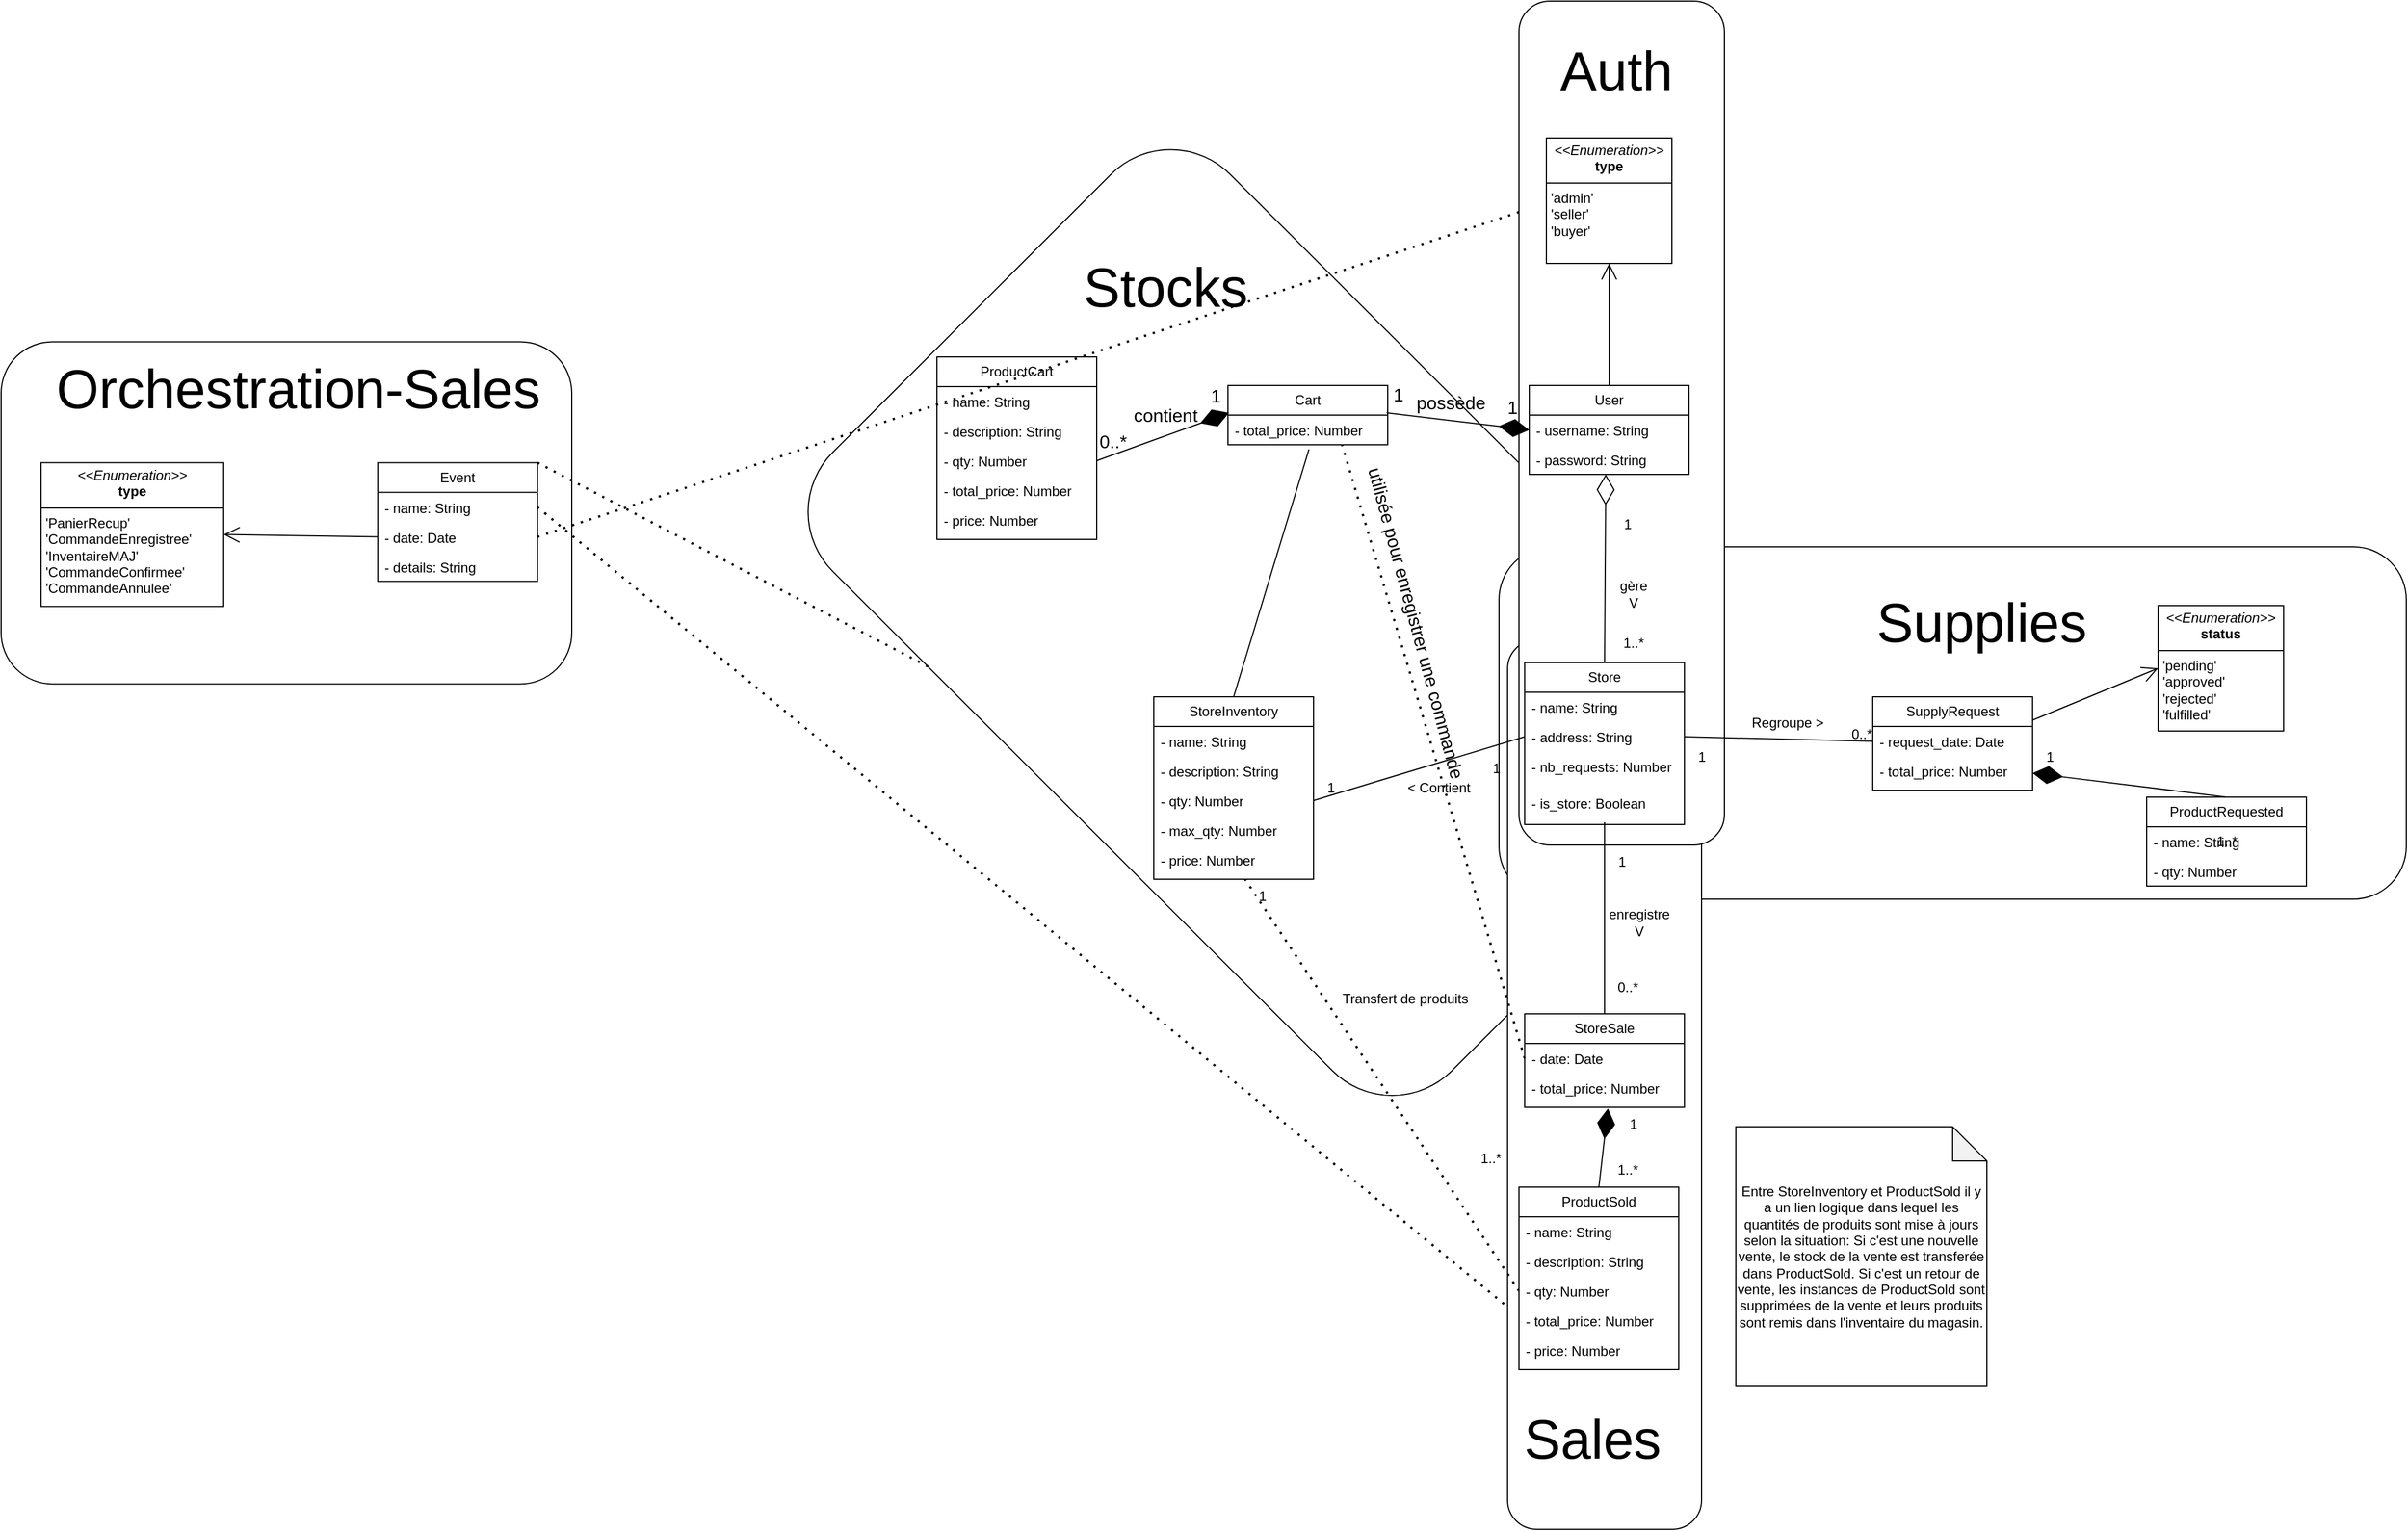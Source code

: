 <mxfile version="28.0.4">
  <diagram name="Page-1" id="k3tzlB8XghA4WyJ-DVOV">
    <mxGraphModel dx="3365" dy="1857" grid="1" gridSize="10" guides="1" tooltips="1" connect="1" arrows="1" fold="1" page="1" pageScale="1" pageWidth="850" pageHeight="1100" math="0" shadow="0">
      <root>
        <mxCell id="0" />
        <mxCell id="1" parent="0" />
        <mxCell id="zr7w39bFrzsVomgF9hFP-11" value="" style="rounded=1;whiteSpace=wrap;html=1;strokeColor=light-dark(#000000,#7F00FF);" vertex="1" parent="1">
          <mxGeometry x="-980" y="-251.27" width="500" height="300" as="geometry" />
        </mxCell>
        <mxCell id="dIE_9AlhpWobjz6JdOX3-5" value="" style="rounded=1;whiteSpace=wrap;html=1;rotation=45;strokeColor=light-dark(#000000,#FF0000);" parent="1" vertex="1">
          <mxGeometry x="-241.72" y="-251.27" width="767.05" height="492.43" as="geometry" />
        </mxCell>
        <mxCell id="dIE_9AlhpWobjz6JdOX3-2" value="" style="rounded=1;whiteSpace=wrap;html=1;strokeColor=light-dark(#000000,#3333FF);" parent="1" vertex="1">
          <mxGeometry x="332.5" y="-71.5" width="795" height="309" as="geometry" />
        </mxCell>
        <mxCell id="dIE_9AlhpWobjz6JdOX3-4" value="" style="rounded=1;whiteSpace=wrap;html=1;strokeColor=light-dark(#000000,#CCCC00);" parent="1" vertex="1">
          <mxGeometry x="340" y="10" width="170" height="780" as="geometry" />
        </mxCell>
        <mxCell id="dIE_9AlhpWobjz6JdOX3-3" value="" style="rounded=1;whiteSpace=wrap;html=1;strokeColor=light-dark(#000000,#00FF00);" parent="1" vertex="1">
          <mxGeometry x="350" y="-550" width="180" height="740" as="geometry" />
        </mxCell>
        <mxCell id="zQhMr7AfknGwRGQQnedS-1" value="Store" style="swimlane;fontStyle=0;childLayout=stackLayout;horizontal=1;startSize=26;fillColor=none;horizontalStack=0;resizeParent=1;resizeParentMax=0;resizeLast=0;collapsible=1;marginBottom=0;whiteSpace=wrap;html=1;" parent="1" vertex="1">
          <mxGeometry x="355" y="30" width="140" height="142" as="geometry" />
        </mxCell>
        <mxCell id="zQhMr7AfknGwRGQQnedS-2" value="- name: String" style="text;strokeColor=none;fillColor=none;align=left;verticalAlign=top;spacingLeft=4;spacingRight=4;overflow=hidden;rotatable=0;points=[[0,0.5],[1,0.5]];portConstraint=eastwest;whiteSpace=wrap;html=1;" parent="zQhMr7AfknGwRGQQnedS-1" vertex="1">
          <mxGeometry y="26" width="140" height="26" as="geometry" />
        </mxCell>
        <mxCell id="zQhMr7AfknGwRGQQnedS-3" value="- address: String" style="text;strokeColor=none;fillColor=none;align=left;verticalAlign=top;spacingLeft=4;spacingRight=4;overflow=hidden;rotatable=0;points=[[0,0.5],[1,0.5]];portConstraint=eastwest;whiteSpace=wrap;html=1;" parent="zQhMr7AfknGwRGQQnedS-1" vertex="1">
          <mxGeometry y="52" width="140" height="26" as="geometry" />
        </mxCell>
        <mxCell id="zQhMr7AfknGwRGQQnedS-4" value="- nb_requests: Number" style="text;strokeColor=none;fillColor=none;align=left;verticalAlign=top;spacingLeft=4;spacingRight=4;overflow=hidden;rotatable=0;points=[[0,0.5],[1,0.5]];portConstraint=eastwest;whiteSpace=wrap;html=1;" parent="zQhMr7AfknGwRGQQnedS-1" vertex="1">
          <mxGeometry y="78" width="140" height="32" as="geometry" />
        </mxCell>
        <mxCell id="6a12NX3yjwQNqYNZVY4e-1" value="- is_store: Boolean" style="text;strokeColor=none;fillColor=none;align=left;verticalAlign=top;spacingLeft=4;spacingRight=4;overflow=hidden;rotatable=0;points=[[0,0.5],[1,0.5]];portConstraint=eastwest;whiteSpace=wrap;html=1;" parent="zQhMr7AfknGwRGQQnedS-1" vertex="1">
          <mxGeometry y="110" width="140" height="32" as="geometry" />
        </mxCell>
        <mxCell id="zQhMr7AfknGwRGQQnedS-5" value="StoreInventory" style="swimlane;fontStyle=0;childLayout=stackLayout;horizontal=1;startSize=26;fillColor=none;horizontalStack=0;resizeParent=1;resizeParentMax=0;resizeLast=0;collapsible=1;marginBottom=0;whiteSpace=wrap;html=1;" parent="1" vertex="1">
          <mxGeometry x="30" y="60" width="140" height="160" as="geometry" />
        </mxCell>
        <mxCell id="zQhMr7AfknGwRGQQnedS-6" value="- name: String" style="text;strokeColor=none;fillColor=none;align=left;verticalAlign=top;spacingLeft=4;spacingRight=4;overflow=hidden;rotatable=0;points=[[0,0.5],[1,0.5]];portConstraint=eastwest;whiteSpace=wrap;html=1;" parent="zQhMr7AfknGwRGQQnedS-5" vertex="1">
          <mxGeometry y="26" width="140" height="26" as="geometry" />
        </mxCell>
        <mxCell id="zQhMr7AfknGwRGQQnedS-7" value="- description: String" style="text;strokeColor=none;fillColor=none;align=left;verticalAlign=top;spacingLeft=4;spacingRight=4;overflow=hidden;rotatable=0;points=[[0,0.5],[1,0.5]];portConstraint=eastwest;whiteSpace=wrap;html=1;" parent="zQhMr7AfknGwRGQQnedS-5" vertex="1">
          <mxGeometry y="52" width="140" height="26" as="geometry" />
        </mxCell>
        <mxCell id="zQhMr7AfknGwRGQQnedS-9" value="- qty: Number" style="text;strokeColor=none;fillColor=none;align=left;verticalAlign=top;spacingLeft=4;spacingRight=4;overflow=hidden;rotatable=0;points=[[0,0.5],[1,0.5]];portConstraint=eastwest;whiteSpace=wrap;html=1;" parent="zQhMr7AfknGwRGQQnedS-5" vertex="1">
          <mxGeometry y="78" width="140" height="26" as="geometry" />
        </mxCell>
        <mxCell id="zQhMr7AfknGwRGQQnedS-10" value="- max_qty: Number" style="text;strokeColor=none;fillColor=none;align=left;verticalAlign=top;spacingLeft=4;spacingRight=4;overflow=hidden;rotatable=0;points=[[0,0.5],[1,0.5]];portConstraint=eastwest;whiteSpace=wrap;html=1;" parent="zQhMr7AfknGwRGQQnedS-5" vertex="1">
          <mxGeometry y="104" width="140" height="26" as="geometry" />
        </mxCell>
        <mxCell id="zQhMr7AfknGwRGQQnedS-8" value="- price: Number" style="text;strokeColor=none;fillColor=none;align=left;verticalAlign=top;spacingLeft=4;spacingRight=4;overflow=hidden;rotatable=0;points=[[0,0.5],[1,0.5]];portConstraint=eastwest;whiteSpace=wrap;html=1;" parent="zQhMr7AfknGwRGQQnedS-5" vertex="1">
          <mxGeometry y="130" width="140" height="30" as="geometry" />
        </mxCell>
        <mxCell id="zQhMr7AfknGwRGQQnedS-11" value="ProductSold" style="swimlane;fontStyle=0;childLayout=stackLayout;horizontal=1;startSize=26;fillColor=none;horizontalStack=0;resizeParent=1;resizeParentMax=0;resizeLast=0;collapsible=1;marginBottom=0;whiteSpace=wrap;html=1;" parent="1" vertex="1">
          <mxGeometry x="350" y="490" width="140" height="160" as="geometry" />
        </mxCell>
        <mxCell id="zQhMr7AfknGwRGQQnedS-12" value="- name: String" style="text;strokeColor=none;fillColor=none;align=left;verticalAlign=top;spacingLeft=4;spacingRight=4;overflow=hidden;rotatable=0;points=[[0,0.5],[1,0.5]];portConstraint=eastwest;whiteSpace=wrap;html=1;" parent="zQhMr7AfknGwRGQQnedS-11" vertex="1">
          <mxGeometry y="26" width="140" height="26" as="geometry" />
        </mxCell>
        <mxCell id="zQhMr7AfknGwRGQQnedS-13" value="- description: String" style="text;strokeColor=none;fillColor=none;align=left;verticalAlign=top;spacingLeft=4;spacingRight=4;overflow=hidden;rotatable=0;points=[[0,0.5],[1,0.5]];portConstraint=eastwest;whiteSpace=wrap;html=1;" parent="zQhMr7AfknGwRGQQnedS-11" vertex="1">
          <mxGeometry y="52" width="140" height="26" as="geometry" />
        </mxCell>
        <mxCell id="zQhMr7AfknGwRGQQnedS-14" value="- qty: Number" style="text;strokeColor=none;fillColor=none;align=left;verticalAlign=top;spacingLeft=4;spacingRight=4;overflow=hidden;rotatable=0;points=[[0,0.5],[1,0.5]];portConstraint=eastwest;whiteSpace=wrap;html=1;" parent="zQhMr7AfknGwRGQQnedS-11" vertex="1">
          <mxGeometry y="78" width="140" height="26" as="geometry" />
        </mxCell>
        <mxCell id="zQhMr7AfknGwRGQQnedS-15" value="- total_price: Number" style="text;strokeColor=none;fillColor=none;align=left;verticalAlign=top;spacingLeft=4;spacingRight=4;overflow=hidden;rotatable=0;points=[[0,0.5],[1,0.5]];portConstraint=eastwest;whiteSpace=wrap;html=1;" parent="zQhMr7AfknGwRGQQnedS-11" vertex="1">
          <mxGeometry y="104" width="140" height="26" as="geometry" />
        </mxCell>
        <mxCell id="zQhMr7AfknGwRGQQnedS-16" value="- price: Number" style="text;strokeColor=none;fillColor=none;align=left;verticalAlign=top;spacingLeft=4;spacingRight=4;overflow=hidden;rotatable=0;points=[[0,0.5],[1,0.5]];portConstraint=eastwest;whiteSpace=wrap;html=1;" parent="zQhMr7AfknGwRGQQnedS-11" vertex="1">
          <mxGeometry y="130" width="140" height="30" as="geometry" />
        </mxCell>
        <mxCell id="zQhMr7AfknGwRGQQnedS-17" value="StoreSale" style="swimlane;fontStyle=0;childLayout=stackLayout;horizontal=1;startSize=26;fillColor=none;horizontalStack=0;resizeParent=1;resizeParentMax=0;resizeLast=0;collapsible=1;marginBottom=0;whiteSpace=wrap;html=1;" parent="1" vertex="1">
          <mxGeometry x="355" y="338" width="140" height="82" as="geometry" />
        </mxCell>
        <mxCell id="zQhMr7AfknGwRGQQnedS-21" value="- date: Date" style="text;strokeColor=none;fillColor=none;align=left;verticalAlign=top;spacingLeft=4;spacingRight=4;overflow=hidden;rotatable=0;points=[[0,0.5],[1,0.5]];portConstraint=eastwest;whiteSpace=wrap;html=1;" parent="zQhMr7AfknGwRGQQnedS-17" vertex="1">
          <mxGeometry y="26" width="140" height="26" as="geometry" />
        </mxCell>
        <mxCell id="zQhMr7AfknGwRGQQnedS-22" value="- total_price: Number" style="text;strokeColor=none;fillColor=none;align=left;verticalAlign=top;spacingLeft=4;spacingRight=4;overflow=hidden;rotatable=0;points=[[0,0.5],[1,0.5]];portConstraint=eastwest;whiteSpace=wrap;html=1;" parent="zQhMr7AfknGwRGQQnedS-17" vertex="1">
          <mxGeometry y="52" width="140" height="30" as="geometry" />
        </mxCell>
        <mxCell id="zQhMr7AfknGwRGQQnedS-27" value="SupplyRequest" style="swimlane;fontStyle=0;childLayout=stackLayout;horizontal=1;startSize=26;fillColor=none;horizontalStack=0;resizeParent=1;resizeParentMax=0;resizeLast=0;collapsible=1;marginBottom=0;whiteSpace=wrap;html=1;" parent="1" vertex="1">
          <mxGeometry x="660" y="60" width="140" height="82" as="geometry" />
        </mxCell>
        <mxCell id="zQhMr7AfknGwRGQQnedS-28" value="- request_date: Date" style="text;strokeColor=none;fillColor=none;align=left;verticalAlign=top;spacingLeft=4;spacingRight=4;overflow=hidden;rotatable=0;points=[[0,0.5],[1,0.5]];portConstraint=eastwest;whiteSpace=wrap;html=1;" parent="zQhMr7AfknGwRGQQnedS-27" vertex="1">
          <mxGeometry y="26" width="140" height="26" as="geometry" />
        </mxCell>
        <mxCell id="zQhMr7AfknGwRGQQnedS-29" value="- total_price: Number" style="text;strokeColor=none;fillColor=none;align=left;verticalAlign=top;spacingLeft=4;spacingRight=4;overflow=hidden;rotatable=0;points=[[0,0.5],[1,0.5]];portConstraint=eastwest;whiteSpace=wrap;html=1;" parent="zQhMr7AfknGwRGQQnedS-27" vertex="1">
          <mxGeometry y="52" width="140" height="30" as="geometry" />
        </mxCell>
        <mxCell id="zQhMr7AfknGwRGQQnedS-30" value="&lt;p style=&quot;margin:0px;margin-top:4px;text-align:center;&quot;&gt;&lt;i&gt;&amp;lt;&amp;lt;Enumeration&amp;gt;&amp;gt;&lt;/i&gt;&lt;br&gt;&lt;b&gt;status&lt;/b&gt;&lt;/p&gt;&lt;hr size=&quot;1&quot; style=&quot;border-style:solid;&quot;&gt;&lt;p style=&quot;margin:0px;margin-left:4px;&quot;&gt;&#39;pending&#39;&lt;/p&gt;&lt;p style=&quot;margin:0px;margin-left:4px;&quot;&gt;&#39;approved&#39;&lt;/p&gt;&lt;p style=&quot;margin:0px;margin-left:4px;&quot;&gt;&#39;rejected&#39;&lt;/p&gt;&lt;p style=&quot;margin:0px;margin-left:4px;&quot;&gt;&#39;fulfilled&#39;&lt;/p&gt;" style="verticalAlign=top;align=left;overflow=fill;html=1;whiteSpace=wrap;" parent="1" vertex="1">
          <mxGeometry x="910" y="-20" width="110" height="110" as="geometry" />
        </mxCell>
        <mxCell id="zQhMr7AfknGwRGQQnedS-31" value="ProductRequested" style="swimlane;fontStyle=0;childLayout=stackLayout;horizontal=1;startSize=26;fillColor=none;horizontalStack=0;resizeParent=1;resizeParentMax=0;resizeLast=0;collapsible=1;marginBottom=0;whiteSpace=wrap;html=1;" parent="1" vertex="1">
          <mxGeometry x="900" y="148" width="140" height="78" as="geometry" />
        </mxCell>
        <mxCell id="zQhMr7AfknGwRGQQnedS-32" value="- name: String" style="text;strokeColor=none;fillColor=none;align=left;verticalAlign=top;spacingLeft=4;spacingRight=4;overflow=hidden;rotatable=0;points=[[0,0.5],[1,0.5]];portConstraint=eastwest;whiteSpace=wrap;html=1;" parent="zQhMr7AfknGwRGQQnedS-31" vertex="1">
          <mxGeometry y="26" width="140" height="26" as="geometry" />
        </mxCell>
        <mxCell id="zQhMr7AfknGwRGQQnedS-34" value="- qty: Number" style="text;strokeColor=none;fillColor=none;align=left;verticalAlign=top;spacingLeft=4;spacingRight=4;overflow=hidden;rotatable=0;points=[[0,0.5],[1,0.5]];portConstraint=eastwest;whiteSpace=wrap;html=1;" parent="zQhMr7AfknGwRGQQnedS-31" vertex="1">
          <mxGeometry y="52" width="140" height="26" as="geometry" />
        </mxCell>
        <mxCell id="zQhMr7AfknGwRGQQnedS-43" value="" style="endArrow=open;endFill=1;endSize=12;html=1;rounded=0;exitX=1;exitY=0.25;exitDx=0;exitDy=0;entryX=0;entryY=0.5;entryDx=0;entryDy=0;" parent="1" source="zQhMr7AfknGwRGQQnedS-27" target="zQhMr7AfknGwRGQQnedS-30" edge="1">
          <mxGeometry width="160" relative="1" as="geometry">
            <mxPoint x="510" y="650" as="sourcePoint" />
            <mxPoint x="780" y="380" as="targetPoint" />
          </mxGeometry>
        </mxCell>
        <mxCell id="zQhMr7AfknGwRGQQnedS-44" value="" style="endArrow=diamondThin;endFill=1;endSize=24;html=1;rounded=0;entryX=1;entryY=0.5;entryDx=0;entryDy=0;exitX=0.5;exitY=0;exitDx=0;exitDy=0;" parent="1" source="zQhMr7AfknGwRGQQnedS-31" target="zQhMr7AfknGwRGQQnedS-29" edge="1">
          <mxGeometry width="160" relative="1" as="geometry">
            <mxPoint x="570" y="590" as="sourcePoint" />
            <mxPoint x="730" y="590" as="targetPoint" />
          </mxGeometry>
        </mxCell>
        <mxCell id="zQhMr7AfknGwRGQQnedS-45" value="" style="endArrow=diamondThin;endFill=1;endSize=24;html=1;rounded=0;entryX=0.521;entryY=1.033;entryDx=0;entryDy=0;entryPerimeter=0;exitX=0.5;exitY=0;exitDx=0;exitDy=0;" parent="1" source="zQhMr7AfknGwRGQQnedS-11" target="zQhMr7AfknGwRGQQnedS-22" edge="1">
          <mxGeometry width="160" relative="1" as="geometry">
            <mxPoint x="170" y="550" as="sourcePoint" />
            <mxPoint x="330" y="550" as="targetPoint" />
          </mxGeometry>
        </mxCell>
        <mxCell id="zQhMr7AfknGwRGQQnedS-46" value="1" style="text;html=1;align=center;verticalAlign=middle;resizable=0;points=[];autosize=1;strokeColor=none;fillColor=none;" parent="1" vertex="1">
          <mxGeometry x="435" y="420" width="30" height="30" as="geometry" />
        </mxCell>
        <mxCell id="zQhMr7AfknGwRGQQnedS-47" value="1..*" style="text;html=1;align=center;verticalAlign=middle;resizable=0;points=[];autosize=1;strokeColor=none;fillColor=none;" parent="1" vertex="1">
          <mxGeometry x="425" y="460" width="40" height="30" as="geometry" />
        </mxCell>
        <mxCell id="zQhMr7AfknGwRGQQnedS-48" value="1" style="text;html=1;align=center;verticalAlign=middle;resizable=0;points=[];autosize=1;strokeColor=none;fillColor=none;" parent="1" vertex="1">
          <mxGeometry x="800" y="98" width="30" height="30" as="geometry" />
        </mxCell>
        <mxCell id="zQhMr7AfknGwRGQQnedS-49" value="1..*" style="text;html=1;align=center;verticalAlign=middle;resizable=0;points=[];autosize=1;strokeColor=none;fillColor=none;" parent="1" vertex="1">
          <mxGeometry x="950" y="172" width="40" height="30" as="geometry" />
        </mxCell>
        <mxCell id="zQhMr7AfknGwRGQQnedS-51" value="" style="endArrow=none;html=1;rounded=0;entryX=0;entryY=0.5;entryDx=0;entryDy=0;exitX=1;exitY=0.5;exitDx=0;exitDy=0;" parent="1" source="zQhMr7AfknGwRGQQnedS-9" target="zQhMr7AfknGwRGQQnedS-3" edge="1">
          <mxGeometry width="50" height="50" relative="1" as="geometry">
            <mxPoint x="150" y="270" as="sourcePoint" />
            <mxPoint x="200" y="220" as="targetPoint" />
          </mxGeometry>
        </mxCell>
        <mxCell id="zQhMr7AfknGwRGQQnedS-52" value="" style="endArrow=none;html=1;rounded=0;entryX=0.5;entryY=0.938;entryDx=0;entryDy=0;entryPerimeter=0;exitX=0.5;exitY=0;exitDx=0;exitDy=0;" parent="1" source="zQhMr7AfknGwRGQQnedS-17" target="6a12NX3yjwQNqYNZVY4e-1" edge="1">
          <mxGeometry width="50" height="50" relative="1" as="geometry">
            <mxPoint x="300" y="290" as="sourcePoint" />
            <mxPoint x="350" y="240" as="targetPoint" />
          </mxGeometry>
        </mxCell>
        <mxCell id="zQhMr7AfknGwRGQQnedS-53" value="" style="endArrow=none;html=1;rounded=0;entryX=1;entryY=0.5;entryDx=0;entryDy=0;exitX=0;exitY=0.5;exitDx=0;exitDy=0;" parent="1" source="zQhMr7AfknGwRGQQnedS-28" target="zQhMr7AfknGwRGQQnedS-3" edge="1">
          <mxGeometry width="50" height="50" relative="1" as="geometry">
            <mxPoint x="90" y="550" as="sourcePoint" />
            <mxPoint x="140" y="500" as="targetPoint" />
          </mxGeometry>
        </mxCell>
        <mxCell id="zQhMr7AfknGwRGQQnedS-54" value="1" style="text;html=1;align=center;verticalAlign=middle;resizable=0;points=[];autosize=1;strokeColor=none;fillColor=none;" parent="1" vertex="1">
          <mxGeometry x="315" y="108" width="30" height="30" as="geometry" />
        </mxCell>
        <mxCell id="zQhMr7AfknGwRGQQnedS-55" value="1" style="text;html=1;align=center;verticalAlign=middle;resizable=0;points=[];autosize=1;strokeColor=none;fillColor=none;" parent="1" vertex="1">
          <mxGeometry x="495" y="98" width="30" height="30" as="geometry" />
        </mxCell>
        <mxCell id="zQhMr7AfknGwRGQQnedS-56" value="1" style="text;html=1;align=center;verticalAlign=middle;resizable=0;points=[];autosize=1;strokeColor=none;fillColor=none;" parent="1" vertex="1">
          <mxGeometry x="425" y="190" width="30" height="30" as="geometry" />
        </mxCell>
        <mxCell id="zQhMr7AfknGwRGQQnedS-57" value="1" style="text;html=1;align=center;verticalAlign=middle;resizable=0;points=[];autosize=1;strokeColor=none;fillColor=none;" parent="1" vertex="1">
          <mxGeometry x="170" y="125" width="30" height="30" as="geometry" />
        </mxCell>
        <mxCell id="zQhMr7AfknGwRGQQnedS-58" value="0..*" style="text;html=1;align=center;verticalAlign=middle;resizable=0;points=[];autosize=1;strokeColor=none;fillColor=none;" parent="1" vertex="1">
          <mxGeometry x="425" y="300" width="40" height="30" as="geometry" />
        </mxCell>
        <mxCell id="zQhMr7AfknGwRGQQnedS-59" value="0..*" style="text;html=1;align=center;verticalAlign=middle;resizable=0;points=[];autosize=1;strokeColor=none;fillColor=none;" parent="1" vertex="1">
          <mxGeometry x="630" y="78" width="40" height="30" as="geometry" />
        </mxCell>
        <mxCell id="zQhMr7AfknGwRGQQnedS-60" value="&amp;lt; Contient" style="text;html=1;align=center;verticalAlign=middle;whiteSpace=wrap;rounded=0;" parent="1" vertex="1">
          <mxGeometry x="250" y="125" width="60" height="30" as="geometry" />
        </mxCell>
        <mxCell id="zQhMr7AfknGwRGQQnedS-62" value="Regroupe &amp;gt;" style="text;html=1;align=center;verticalAlign=middle;resizable=0;points=[];autosize=1;strokeColor=none;fillColor=none;" parent="1" vertex="1">
          <mxGeometry x="540" y="68" width="90" height="30" as="geometry" />
        </mxCell>
        <mxCell id="6a12NX3yjwQNqYNZVY4e-3" value="1" style="text;html=1;align=center;verticalAlign=middle;resizable=0;points=[];autosize=1;strokeColor=none;fillColor=none;" parent="1" vertex="1">
          <mxGeometry x="110" y="220" width="30" height="30" as="geometry" />
        </mxCell>
        <mxCell id="6a12NX3yjwQNqYNZVY4e-4" value="1..*" style="text;html=1;align=center;verticalAlign=middle;resizable=0;points=[];autosize=1;strokeColor=none;fillColor=none;" parent="1" vertex="1">
          <mxGeometry x="305" y="450" width="40" height="30" as="geometry" />
        </mxCell>
        <mxCell id="6a12NX3yjwQNqYNZVY4e-5" value="Transfert de produits" style="text;html=1;align=center;verticalAlign=middle;resizable=0;points=[];autosize=1;strokeColor=none;fillColor=none;" parent="1" vertex="1">
          <mxGeometry x="185" y="310" width="130" height="30" as="geometry" />
        </mxCell>
        <mxCell id="6a12NX3yjwQNqYNZVY4e-6" value="Entre StoreInventory et ProductSold il y a un lien logique dans lequel les quantités de produits sont mise à jours selon la situation: Si c&#39;est une nouvelle vente, le stock de la vente est transferée dans ProductSold. Si c&#39;est un retour de vente, les instances de ProductSold sont supprimées de la vente et leurs produits sont remis dans l&#39;inventaire du magasin." style="shape=note;whiteSpace=wrap;html=1;backgroundOutline=1;darkOpacity=0.05;" parent="1" vertex="1">
          <mxGeometry x="540" y="437" width="220" height="227" as="geometry" />
        </mxCell>
        <mxCell id="g2D_Cmm5QyLG8SQXhBRO-1" value="User" style="swimlane;fontStyle=0;childLayout=stackLayout;horizontal=1;startSize=26;fillColor=none;horizontalStack=0;resizeParent=1;resizeParentMax=0;resizeLast=0;collapsible=1;marginBottom=0;whiteSpace=wrap;html=1;" parent="1" vertex="1">
          <mxGeometry x="359" y="-213" width="140" height="78" as="geometry" />
        </mxCell>
        <mxCell id="g2D_Cmm5QyLG8SQXhBRO-2" value="- username: String" style="text;strokeColor=none;fillColor=none;align=left;verticalAlign=top;spacingLeft=4;spacingRight=4;overflow=hidden;rotatable=0;points=[[0,0.5],[1,0.5]];portConstraint=eastwest;whiteSpace=wrap;html=1;" parent="g2D_Cmm5QyLG8SQXhBRO-1" vertex="1">
          <mxGeometry y="26" width="140" height="26" as="geometry" />
        </mxCell>
        <mxCell id="g2D_Cmm5QyLG8SQXhBRO-3" value="- password: String" style="text;strokeColor=none;fillColor=none;align=left;verticalAlign=top;spacingLeft=4;spacingRight=4;overflow=hidden;rotatable=0;points=[[0,0.5],[1,0.5]];portConstraint=eastwest;whiteSpace=wrap;html=1;" parent="g2D_Cmm5QyLG8SQXhBRO-1" vertex="1">
          <mxGeometry y="52" width="140" height="26" as="geometry" />
        </mxCell>
        <mxCell id="g2D_Cmm5QyLG8SQXhBRO-7" value="" style="endArrow=diamondThin;endFill=0;endSize=24;html=1;rounded=0;entryX=0.479;entryY=1;entryDx=0;entryDy=0;entryPerimeter=0;exitX=0.5;exitY=0;exitDx=0;exitDy=0;" parent="1" source="zQhMr7AfknGwRGQQnedS-1" target="g2D_Cmm5QyLG8SQXhBRO-3" edge="1">
          <mxGeometry width="160" relative="1" as="geometry">
            <mxPoint x="270" y="-70" as="sourcePoint" />
            <mxPoint x="423.04" y="-103.01" as="targetPoint" />
          </mxGeometry>
        </mxCell>
        <mxCell id="g2D_Cmm5QyLG8SQXhBRO-8" value="1" style="text;html=1;align=center;verticalAlign=middle;resizable=0;points=[];autosize=1;strokeColor=none;fillColor=none;" parent="1" vertex="1">
          <mxGeometry x="430" y="-106" width="30" height="30" as="geometry" />
        </mxCell>
        <mxCell id="g2D_Cmm5QyLG8SQXhBRO-9" value="1..*" style="text;html=1;align=center;verticalAlign=middle;resizable=0;points=[];autosize=1;strokeColor=none;fillColor=none;" parent="1" vertex="1">
          <mxGeometry x="430" y="-2" width="40" height="30" as="geometry" />
        </mxCell>
        <mxCell id="g2D_Cmm5QyLG8SQXhBRO-10" value="gère&lt;div&gt;V&lt;/div&gt;" style="text;html=1;align=center;verticalAlign=middle;resizable=0;points=[];autosize=1;strokeColor=none;fillColor=none;" parent="1" vertex="1">
          <mxGeometry x="425" y="-50" width="50" height="40" as="geometry" />
        </mxCell>
        <mxCell id="70goZkKCn1Ls-VjYRvwM-1" value="&lt;p style=&quot;margin:0px;margin-top:4px;text-align:center;&quot;&gt;&lt;i&gt;&amp;lt;&amp;lt;Enumeration&amp;gt;&amp;gt;&lt;/i&gt;&lt;br&gt;&lt;b&gt;type&lt;/b&gt;&lt;/p&gt;&lt;hr size=&quot;1&quot; style=&quot;border-style:solid;&quot;&gt;&lt;p style=&quot;margin:0px;margin-left:4px;&quot;&gt;&#39;admin&#39;&lt;/p&gt;&lt;p style=&quot;margin:0px;margin-left:4px;&quot;&gt;&#39;seller&#39;&lt;/p&gt;&lt;p style=&quot;margin:0px;margin-left:4px;&quot;&gt;&#39;buyer&#39;&lt;/p&gt;" style="verticalAlign=top;align=left;overflow=fill;html=1;whiteSpace=wrap;" parent="1" vertex="1">
          <mxGeometry x="374" y="-430" width="110" height="110" as="geometry" />
        </mxCell>
        <mxCell id="70goZkKCn1Ls-VjYRvwM-2" value="" style="endArrow=open;endFill=1;endSize=12;html=1;rounded=0;exitX=0.5;exitY=0;exitDx=0;exitDy=0;entryX=0.5;entryY=1;entryDx=0;entryDy=0;" parent="1" source="g2D_Cmm5QyLG8SQXhBRO-1" target="70goZkKCn1Ls-VjYRvwM-1" edge="1">
          <mxGeometry width="160" relative="1" as="geometry">
            <mxPoint x="541" y="-190" as="sourcePoint" />
            <mxPoint x="540" y="-64" as="targetPoint" />
          </mxGeometry>
        </mxCell>
        <mxCell id="70goZkKCn1Ls-VjYRvwM-3" value="Cart" style="swimlane;fontStyle=0;childLayout=stackLayout;horizontal=1;startSize=26;fillColor=none;horizontalStack=0;resizeParent=1;resizeParentMax=0;resizeLast=0;collapsible=1;marginBottom=0;whiteSpace=wrap;html=1;" parent="1" vertex="1">
          <mxGeometry x="95" y="-213" width="140" height="52" as="geometry" />
        </mxCell>
        <mxCell id="70goZkKCn1Ls-VjYRvwM-4" value="- total_price: Number" style="text;strokeColor=none;fillColor=none;align=left;verticalAlign=top;spacingLeft=4;spacingRight=4;overflow=hidden;rotatable=0;points=[[0,0.5],[1,0.5]];portConstraint=eastwest;whiteSpace=wrap;html=1;" parent="70goZkKCn1Ls-VjYRvwM-3" vertex="1">
          <mxGeometry y="26" width="140" height="26" as="geometry" />
        </mxCell>
        <mxCell id="70goZkKCn1Ls-VjYRvwM-6" value="ProductCart" style="swimlane;fontStyle=0;childLayout=stackLayout;horizontal=1;startSize=26;fillColor=none;horizontalStack=0;resizeParent=1;resizeParentMax=0;resizeLast=0;collapsible=1;marginBottom=0;whiteSpace=wrap;html=1;" parent="1" vertex="1">
          <mxGeometry x="-160" y="-238" width="140" height="160" as="geometry" />
        </mxCell>
        <mxCell id="70goZkKCn1Ls-VjYRvwM-7" value="- name: String" style="text;strokeColor=none;fillColor=none;align=left;verticalAlign=top;spacingLeft=4;spacingRight=4;overflow=hidden;rotatable=0;points=[[0,0.5],[1,0.5]];portConstraint=eastwest;whiteSpace=wrap;html=1;" parent="70goZkKCn1Ls-VjYRvwM-6" vertex="1">
          <mxGeometry y="26" width="140" height="26" as="geometry" />
        </mxCell>
        <mxCell id="70goZkKCn1Ls-VjYRvwM-8" value="- description: String" style="text;strokeColor=none;fillColor=none;align=left;verticalAlign=top;spacingLeft=4;spacingRight=4;overflow=hidden;rotatable=0;points=[[0,0.5],[1,0.5]];portConstraint=eastwest;whiteSpace=wrap;html=1;" parent="70goZkKCn1Ls-VjYRvwM-6" vertex="1">
          <mxGeometry y="52" width="140" height="26" as="geometry" />
        </mxCell>
        <mxCell id="70goZkKCn1Ls-VjYRvwM-9" value="- qty: Number" style="text;strokeColor=none;fillColor=none;align=left;verticalAlign=top;spacingLeft=4;spacingRight=4;overflow=hidden;rotatable=0;points=[[0,0.5],[1,0.5]];portConstraint=eastwest;whiteSpace=wrap;html=1;" parent="70goZkKCn1Ls-VjYRvwM-6" vertex="1">
          <mxGeometry y="78" width="140" height="26" as="geometry" />
        </mxCell>
        <mxCell id="70goZkKCn1Ls-VjYRvwM-10" value="- total_price: Number" style="text;strokeColor=none;fillColor=none;align=left;verticalAlign=top;spacingLeft=4;spacingRight=4;overflow=hidden;rotatable=0;points=[[0,0.5],[1,0.5]];portConstraint=eastwest;whiteSpace=wrap;html=1;" parent="70goZkKCn1Ls-VjYRvwM-6" vertex="1">
          <mxGeometry y="104" width="140" height="26" as="geometry" />
        </mxCell>
        <mxCell id="70goZkKCn1Ls-VjYRvwM-11" value="- price: Number" style="text;strokeColor=none;fillColor=none;align=left;verticalAlign=top;spacingLeft=4;spacingRight=4;overflow=hidden;rotatable=0;points=[[0,0.5],[1,0.5]];portConstraint=eastwest;whiteSpace=wrap;html=1;" parent="70goZkKCn1Ls-VjYRvwM-6" vertex="1">
          <mxGeometry y="130" width="140" height="30" as="geometry" />
        </mxCell>
        <mxCell id="70goZkKCn1Ls-VjYRvwM-12" value="" style="endArrow=none;html=1;rounded=0;entryX=0.507;entryY=1.154;entryDx=0;entryDy=0;entryPerimeter=0;exitX=0.5;exitY=0;exitDx=0;exitDy=0;" parent="1" source="zQhMr7AfknGwRGQQnedS-5" target="70goZkKCn1Ls-VjYRvwM-4" edge="1">
          <mxGeometry width="50" height="50" relative="1" as="geometry">
            <mxPoint x="305" y="122" as="sourcePoint" />
            <mxPoint x="45" y="-182" as="targetPoint" />
          </mxGeometry>
        </mxCell>
        <mxCell id="70goZkKCn1Ls-VjYRvwM-14" value="" style="endArrow=diamondThin;endFill=1;endSize=24;html=1;rounded=0;entryX=0;entryY=0.5;entryDx=0;entryDy=0;exitX=0.993;exitY=-0.077;exitDx=0;exitDy=0;exitPerimeter=0;" parent="1" source="70goZkKCn1Ls-VjYRvwM-4" target="g2D_Cmm5QyLG8SQXhBRO-2" edge="1">
          <mxGeometry width="160" relative="1" as="geometry">
            <mxPoint x="248.5" y="-58" as="sourcePoint" />
            <mxPoint x="251.5" y="-135" as="targetPoint" />
          </mxGeometry>
        </mxCell>
        <mxCell id="70goZkKCn1Ls-VjYRvwM-15" value="1" style="text;html=1;align=center;verticalAlign=middle;resizable=0;points=[];autosize=1;strokeColor=none;fillColor=none;fontSize=16;" parent="1" vertex="1">
          <mxGeometry x="229" y="-220" width="30" height="30" as="geometry" />
        </mxCell>
        <mxCell id="70goZkKCn1Ls-VjYRvwM-16" value="1" style="text;html=1;align=center;verticalAlign=middle;resizable=0;points=[];autosize=1;strokeColor=none;fillColor=none;fontSize=16;" parent="1" vertex="1">
          <mxGeometry x="329" y="-209" width="30" height="30" as="geometry" />
        </mxCell>
        <mxCell id="70goZkKCn1Ls-VjYRvwM-17" value="possède" style="text;html=1;align=center;verticalAlign=middle;resizable=0;points=[];autosize=1;strokeColor=none;fillColor=none;fontSize=16;" parent="1" vertex="1">
          <mxGeometry x="250" y="-213" width="80" height="30" as="geometry" />
        </mxCell>
        <mxCell id="70goZkKCn1Ls-VjYRvwM-18" value="" style="endArrow=diamondThin;endFill=1;endSize=24;html=1;rounded=0;entryX=0.007;entryY=-0.077;entryDx=0;entryDy=0;exitX=1;exitY=0.5;exitDx=0;exitDy=0;entryPerimeter=0;" parent="1" source="70goZkKCn1Ls-VjYRvwM-9" target="70goZkKCn1Ls-VjYRvwM-4" edge="1">
          <mxGeometry width="160" relative="1" as="geometry">
            <mxPoint x="-30" y="-161" as="sourcePoint" />
            <mxPoint x="95" y="-146" as="targetPoint" />
          </mxGeometry>
        </mxCell>
        <mxCell id="70goZkKCn1Ls-VjYRvwM-19" value="1" style="text;html=1;align=center;verticalAlign=middle;resizable=0;points=[];autosize=1;strokeColor=none;fillColor=none;fontSize=16;" parent="1" vertex="1">
          <mxGeometry x="69" y="-219" width="30" height="30" as="geometry" />
        </mxCell>
        <mxCell id="70goZkKCn1Ls-VjYRvwM-20" value="0..*" style="text;html=1;align=center;verticalAlign=middle;resizable=0;points=[];autosize=1;strokeColor=none;fillColor=none;fontSize=16;" parent="1" vertex="1">
          <mxGeometry x="-31" y="-179" width="50" height="30" as="geometry" />
        </mxCell>
        <mxCell id="70goZkKCn1Ls-VjYRvwM-21" value="contient" style="text;html=1;align=center;verticalAlign=middle;resizable=0;points=[];autosize=1;strokeColor=none;fillColor=none;fontSize=16;" parent="1" vertex="1">
          <mxGeometry y="-202" width="80" height="30" as="geometry" />
        </mxCell>
        <mxCell id="70goZkKCn1Ls-VjYRvwM-23" value="utilisée pour enregistrer une commande" style="text;html=1;align=center;verticalAlign=middle;resizable=0;points=[];autosize=1;strokeColor=none;fillColor=none;fontSize=16;rotation=75;" parent="1" vertex="1">
          <mxGeometry x="105" y="-20.06" width="310" height="30" as="geometry" />
        </mxCell>
        <mxCell id="zQhMr7AfknGwRGQQnedS-61" value="enregistre&lt;br&gt;V" style="text;html=1;align=center;verticalAlign=middle;resizable=0;points=[];autosize=1;strokeColor=none;fillColor=none;" parent="1" vertex="1">
          <mxGeometry x="415" y="237.5" width="80" height="40" as="geometry" />
        </mxCell>
        <mxCell id="dIE_9AlhpWobjz6JdOX3-7" value="&lt;font style=&quot;font-size: 48px;&quot;&gt;Stocks&lt;/font&gt;" style="text;html=1;align=center;verticalAlign=middle;resizable=1;points=[];autosize=0;strokeColor=none;fillColor=none;" parent="1" vertex="1">
          <mxGeometry x="-45" y="-340" width="170" height="82" as="geometry" />
        </mxCell>
        <mxCell id="dIE_9AlhpWobjz6JdOX3-8" value="&lt;font style=&quot;font-size: 48px;&quot;&gt;Auth&lt;/font&gt;" style="text;html=1;align=center;verticalAlign=middle;resizable=1;points=[];autosize=0;strokeColor=none;fillColor=none;" parent="1" vertex="1">
          <mxGeometry x="350" y="-530" width="170" height="82" as="geometry" />
        </mxCell>
        <mxCell id="dIE_9AlhpWobjz6JdOX3-9" value="&lt;font style=&quot;font-size: 48px;&quot;&gt;Supplies&lt;/font&gt;" style="text;html=1;align=center;verticalAlign=middle;resizable=1;points=[];autosize=0;strokeColor=none;fillColor=none;" parent="1" vertex="1">
          <mxGeometry x="670" y="-46.06" width="170" height="82" as="geometry" />
        </mxCell>
        <mxCell id="dIE_9AlhpWobjz6JdOX3-10" value="&lt;font style=&quot;font-size: 48px;&quot;&gt;Sales&lt;/font&gt;" style="text;html=1;align=center;verticalAlign=middle;resizable=1;points=[];autosize=0;strokeColor=none;fillColor=none;" parent="1" vertex="1">
          <mxGeometry x="329" y="670" width="170" height="82" as="geometry" />
        </mxCell>
        <mxCell id="zr7w39bFrzsVomgF9hFP-1" value="" style="endArrow=none;dashed=1;html=1;dashPattern=1 3;strokeWidth=2;rounded=0;strokeColor=default;align=center;verticalAlign=middle;fontFamily=Helvetica;fontSize=12;fontColor=default;labelBackgroundColor=default;startSize=8;endSize=8;curved=1;exitX=0;exitY=0.5;exitDx=0;exitDy=0;" edge="1" parent="1" source="zQhMr7AfknGwRGQQnedS-14" target="zQhMr7AfknGwRGQQnedS-8">
          <mxGeometry width="50" height="50" relative="1" as="geometry">
            <mxPoint x="-160" y="360" as="sourcePoint" />
            <mxPoint x="-110" y="310" as="targetPoint" />
          </mxGeometry>
        </mxCell>
        <mxCell id="zr7w39bFrzsVomgF9hFP-2" value="" style="endArrow=none;dashed=1;html=1;dashPattern=1 3;strokeWidth=2;rounded=0;strokeColor=default;align=center;verticalAlign=middle;fontFamily=Helvetica;fontSize=12;fontColor=default;labelBackgroundColor=default;startSize=8;endSize=8;curved=1;entryX=0.714;entryY=1;entryDx=0;entryDy=0;entryPerimeter=0;exitX=0;exitY=0.5;exitDx=0;exitDy=0;" edge="1" parent="1" source="zQhMr7AfknGwRGQQnedS-21" target="70goZkKCn1Ls-VjYRvwM-4">
          <mxGeometry width="50" height="50" relative="1" as="geometry">
            <mxPoint x="-380" y="170" as="sourcePoint" />
            <mxPoint x="-330" y="120" as="targetPoint" />
          </mxGeometry>
        </mxCell>
        <mxCell id="zr7w39bFrzsVomgF9hFP-3" value="Event" style="swimlane;fontStyle=0;childLayout=stackLayout;horizontal=1;startSize=26;fillColor=none;horizontalStack=0;resizeParent=1;resizeParentMax=0;resizeLast=0;collapsible=1;marginBottom=0;whiteSpace=wrap;html=1;" vertex="1" parent="1">
          <mxGeometry x="-650" y="-145.27" width="140" height="104" as="geometry" />
        </mxCell>
        <mxCell id="zr7w39bFrzsVomgF9hFP-4" value="- name: String" style="text;strokeColor=none;fillColor=none;align=left;verticalAlign=top;spacingLeft=4;spacingRight=4;overflow=hidden;rotatable=0;points=[[0,0.5],[1,0.5]];portConstraint=eastwest;whiteSpace=wrap;html=1;" vertex="1" parent="zr7w39bFrzsVomgF9hFP-3">
          <mxGeometry y="26" width="140" height="26" as="geometry" />
        </mxCell>
        <mxCell id="zr7w39bFrzsVomgF9hFP-5" value="- date: Date" style="text;strokeColor=none;fillColor=none;align=left;verticalAlign=top;spacingLeft=4;spacingRight=4;overflow=hidden;rotatable=0;points=[[0,0.5],[1,0.5]];portConstraint=eastwest;whiteSpace=wrap;html=1;" vertex="1" parent="zr7w39bFrzsVomgF9hFP-3">
          <mxGeometry y="52" width="140" height="26" as="geometry" />
        </mxCell>
        <mxCell id="zr7w39bFrzsVomgF9hFP-6" value="- details: String" style="text;strokeColor=none;fillColor=none;align=left;verticalAlign=top;spacingLeft=4;spacingRight=4;overflow=hidden;rotatable=0;points=[[0,0.5],[1,0.5]];portConstraint=eastwest;whiteSpace=wrap;html=1;" vertex="1" parent="zr7w39bFrzsVomgF9hFP-3">
          <mxGeometry y="78" width="140" height="26" as="geometry" />
        </mxCell>
        <mxCell id="zr7w39bFrzsVomgF9hFP-9" value="&lt;p style=&quot;margin:0px;margin-top:4px;text-align:center;&quot;&gt;&lt;i&gt;&amp;lt;&amp;lt;Enumeration&amp;gt;&amp;gt;&lt;/i&gt;&lt;br&gt;&lt;b&gt;type&lt;/b&gt;&lt;/p&gt;&lt;hr size=&quot;1&quot; style=&quot;border-style:solid;&quot;&gt;&lt;p style=&quot;margin:0px;margin-left:4px;&quot;&gt;&#39;PanierRecup&#39;&lt;/p&gt;&lt;p style=&quot;margin:0px;margin-left:4px;&quot;&gt;&#39;CommandeEnregistree&#39;&lt;/p&gt;&lt;p style=&quot;margin:0px;margin-left:4px;&quot;&gt;&#39;InventaireMAJ&#39;&lt;/p&gt;&lt;p style=&quot;margin:0px;margin-left:4px;&quot;&gt;&#39;CommandeConfirmee&#39;&lt;/p&gt;&lt;p style=&quot;margin:0px;margin-left:4px;&quot;&gt;&#39;CommandeAnnulee&#39;&lt;/p&gt;" style="verticalAlign=top;align=left;overflow=fill;html=1;whiteSpace=wrap;" vertex="1" parent="1">
          <mxGeometry x="-945" y="-145.27" width="160" height="126" as="geometry" />
        </mxCell>
        <mxCell id="zr7w39bFrzsVomgF9hFP-10" value="" style="endArrow=open;endFill=1;endSize=12;html=1;rounded=0;exitX=0;exitY=0.5;exitDx=0;exitDy=0;entryX=1;entryY=0.5;entryDx=0;entryDy=0;" edge="1" parent="1" source="zr7w39bFrzsVomgF9hFP-5" target="zr7w39bFrzsVomgF9hFP-9">
          <mxGeometry width="160" relative="1" as="geometry">
            <mxPoint x="-510" y="-320.27" as="sourcePoint" />
            <mxPoint x="-400" y="-366.27" as="targetPoint" />
          </mxGeometry>
        </mxCell>
        <mxCell id="zr7w39bFrzsVomgF9hFP-12" value="&lt;font style=&quot;font-size: 48px;&quot;&gt;Orchestration-Sales&lt;/font&gt;" style="text;html=1;align=center;verticalAlign=middle;resizable=1;points=[];autosize=0;strokeColor=none;fillColor=none;" vertex="1" parent="1">
          <mxGeometry x="-805" y="-251.27" width="170" height="82" as="geometry" />
        </mxCell>
        <mxCell id="zr7w39bFrzsVomgF9hFP-13" value="" style="endArrow=none;dashed=1;html=1;dashPattern=1 3;strokeWidth=2;rounded=0;strokeColor=default;align=center;verticalAlign=middle;fontFamily=Helvetica;fontSize=12;fontColor=default;labelBackgroundColor=default;startSize=8;endSize=8;curved=1;entryX=0.25;entryY=1;entryDx=0;entryDy=0;exitX=1;exitY=0;exitDx=0;exitDy=0;" edge="1" parent="1" source="zr7w39bFrzsVomgF9hFP-3" target="dIE_9AlhpWobjz6JdOX3-5">
          <mxGeometry width="50" height="50" relative="1" as="geometry">
            <mxPoint x="-270" y="380" as="sourcePoint" />
            <mxPoint x="-220" y="330" as="targetPoint" />
          </mxGeometry>
        </mxCell>
        <mxCell id="zr7w39bFrzsVomgF9hFP-14" value="" style="endArrow=none;dashed=1;html=1;dashPattern=1 3;strokeWidth=2;rounded=0;strokeColor=default;align=center;verticalAlign=middle;fontFamily=Helvetica;fontSize=12;fontColor=default;labelBackgroundColor=default;startSize=8;endSize=8;curved=1;entryX=0;entryY=0.75;entryDx=0;entryDy=0;exitX=1;exitY=0.5;exitDx=0;exitDy=0;" edge="1" parent="1" source="zr7w39bFrzsVomgF9hFP-4" target="dIE_9AlhpWobjz6JdOX3-4">
          <mxGeometry width="50" height="50" relative="1" as="geometry">
            <mxPoint x="-390" y="370" as="sourcePoint" />
            <mxPoint x="-340" y="320" as="targetPoint" />
          </mxGeometry>
        </mxCell>
        <mxCell id="zr7w39bFrzsVomgF9hFP-15" value="" style="endArrow=none;dashed=1;html=1;dashPattern=1 3;strokeWidth=2;rounded=0;strokeColor=default;align=center;verticalAlign=middle;fontFamily=Helvetica;fontSize=12;fontColor=default;labelBackgroundColor=default;startSize=8;endSize=8;curved=1;entryX=0;entryY=0.25;entryDx=0;entryDy=0;exitX=1;exitY=0.5;exitDx=0;exitDy=0;" edge="1" parent="1" source="zr7w39bFrzsVomgF9hFP-5" target="dIE_9AlhpWobjz6JdOX3-3">
          <mxGeometry width="50" height="50" relative="1" as="geometry">
            <mxPoint x="-370" y="-350" as="sourcePoint" />
            <mxPoint x="-320" y="-400" as="targetPoint" />
          </mxGeometry>
        </mxCell>
      </root>
    </mxGraphModel>
  </diagram>
</mxfile>
